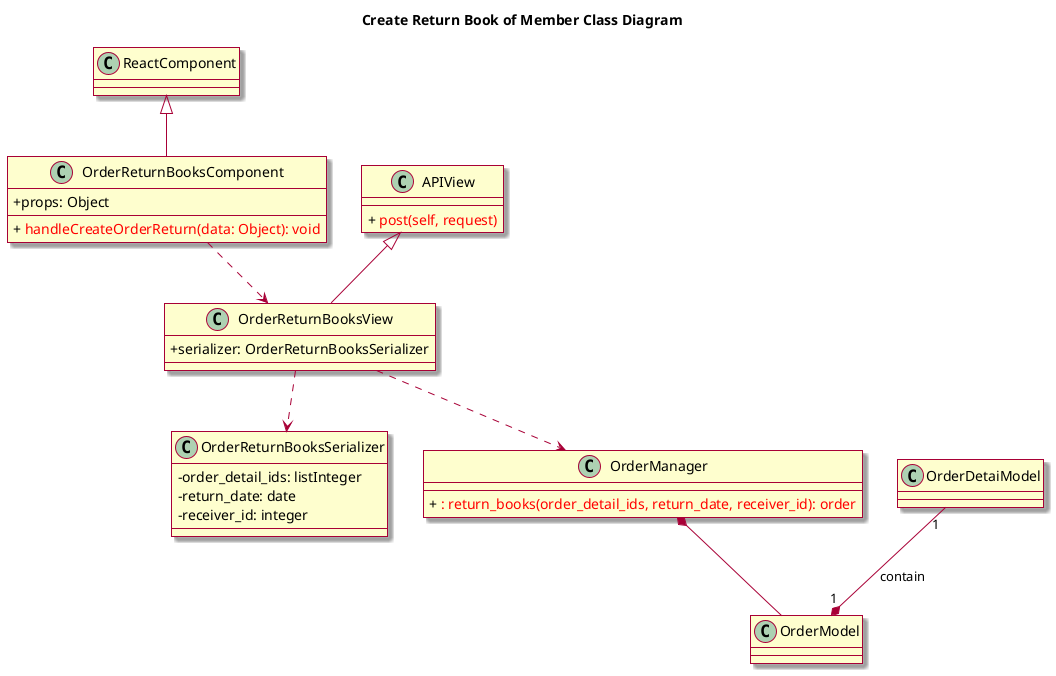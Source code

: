 @startuml
skin rose
skinparam classAttributeIconSize 0

title Create Return Book of Member Class Diagram
class ReactComponent

class OrderReturnBooksComponent {
	+ props: Object
	+ {method} <color:red> handleCreateOrderReturn(data: Object): void
}

class OrderReturnBooksView {
	+ serializer: OrderReturnBooksSerializer
}

class APIView {
	+ {method} <color:red> post(self, request)
}

class OrderReturnBooksSerializer {
    - order_detail_ids: listInteger
	- return_date: date
	- receiver_id: integer
}



class OrderManager {
	+ {method} <color:red> : return_books(order_detail_ids, return_date, receiver_id): order
}

class OrderModel 
class OrderDetaiModel

ReactComponent <|-- OrderReturnBooksComponent
APIView <|-- OrderReturnBooksView
OrderReturnBooksComponent ..> OrderReturnBooksView
OrderReturnBooksView ..> OrderReturnBooksSerializer
OrderReturnBooksView ..> OrderManager
OrderManager *-- OrderModel
OrderDetaiModel "1" --* "1" OrderModel :contain
@enduml
